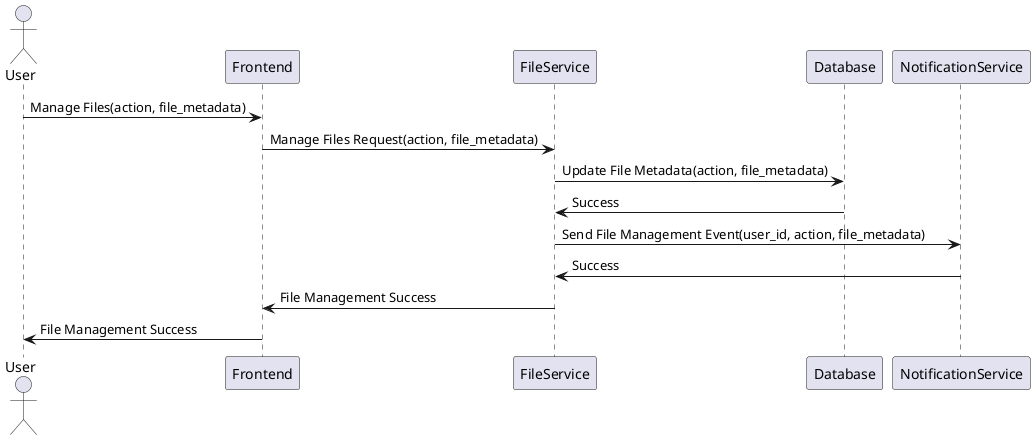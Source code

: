 @startuml
actor User
participant Frontend
participant FileService
participant Database
participant NotificationService

User -> Frontend: Manage Files(action, file_metadata)
Frontend -> FileService: Manage Files Request(action, file_metadata)
FileService -> Database: Update File Metadata(action, file_metadata)
Database -> FileService: Success
FileService -> NotificationService: Send File Management Event(user_id, action, file_metadata)
NotificationService -> FileService: Success
FileService -> Frontend: File Management Success
Frontend -> User: File Management Success
@enduml
